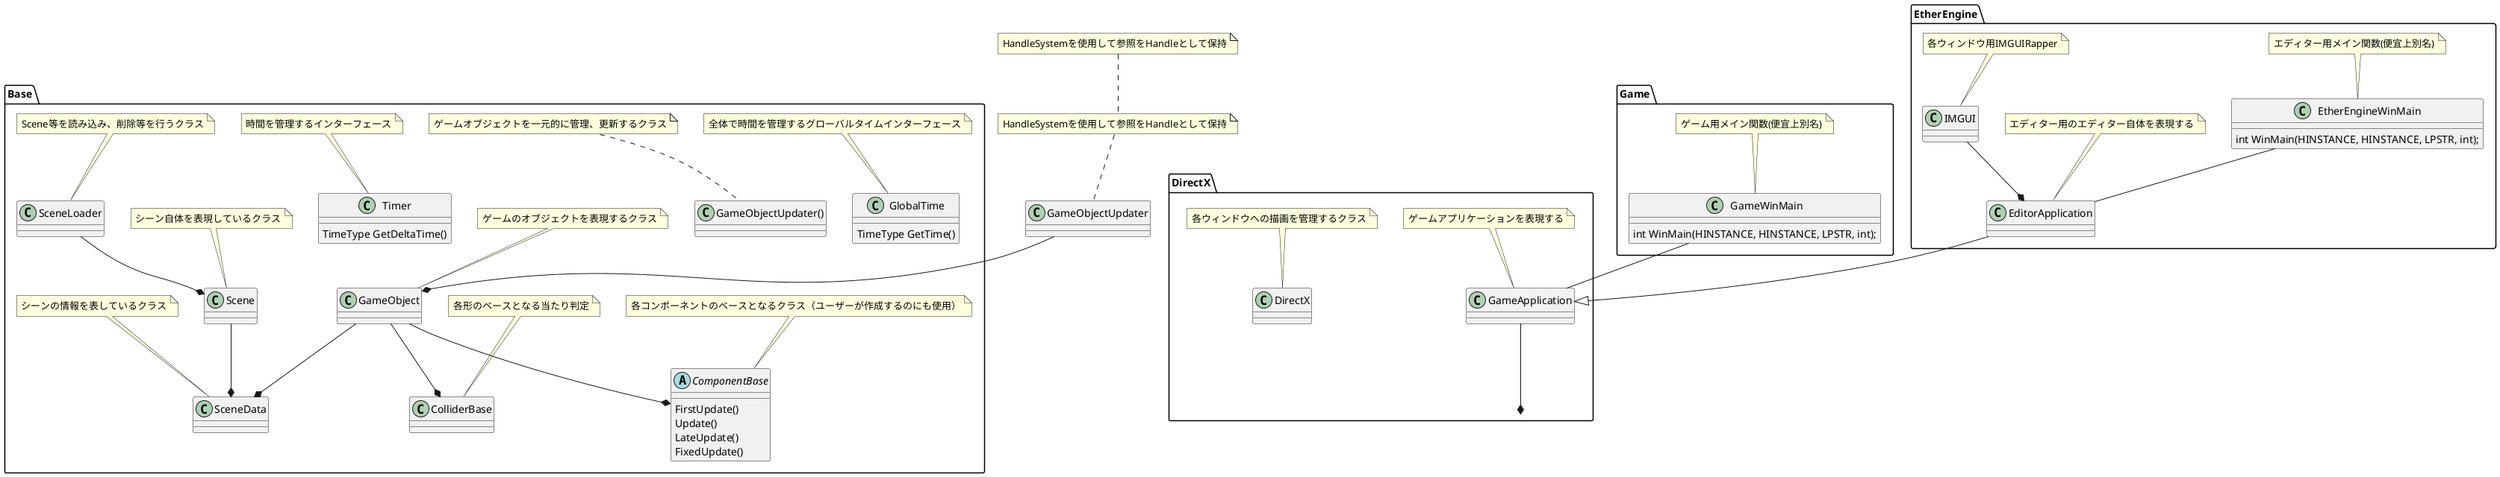 @startuml EtherEngine
    package EtherEngine{
        class EtherEngineWinMain{ 
            int WinMain(HINSTANCE, HINSTANCE, LPSTR, int);
        }
        note top: エディター用メイン関数(便宜上別名)

        class EditorApplication{
        }
        note top: エディター用のエディター自体を表現する
        class IMGUI{
        }
        note top: 各ウィンドウ用IMGUIRapper
    }

    package Game{
        class GameWinMain{
            int WinMain(HINSTANCE, HINSTANCE, LPSTR, int);
        }
        note top: ゲーム用メイン関数(便宜上別名)
    }

    package DirectX{
        class GameApplication{            
        }
        note top: ゲームアプリケーションを表現する

        class DirectX{
        }
        note top: 各ウィンドウへの描画を管理するクラス
    }

    package Base{
        class GlobalTime{
            TimeType GetTime()
        }
        note top: 全体で時間を管理するグローバルタイムインターフェース

        class GameObjectUpdater(){

        }
        note top: ゲームオブジェクトを一元的に管理、更新するクラス

        class SceneLoader{

        }
        note top: Scene等を読み込み、削除等を行うクラス

        class Timer{
            TimeType GetDeltaTime()
        }
        note top: 時間を管理するインターフェース

        class GameObject{
        }
        note top: ゲームのオブジェクトを表現するクラス

        abstract class ComponentBase{
            FirstUpdate()
            Update()
            LateUpdate()
            FixedUpdate()
        }
        note top: 各コンポーネントのベースとなるクラス（ユーザーが作成するのにも使用）

        class ColliderBase{
        }
        note top: 各形のベースとなる当たり判定

        class SceneData{
        }
        note top: シーンの情報を表しているクラス

        class Scene{
        }
        note top: シーン自体を表現しているクラス
    }

'関連
GameWinMain -- GameApplication
EtherEngineWinMain -- EditorApplication
'コンポジション
GameObjectUpdater --* GameObject
GameObject --* SceneData
GameObject --* ComponentBase 
note top: HandleSystemを使用して参照をHandleとして保持
GameObject --* ColliderBase
note top: HandleSystemを使用して参照をHandleとして保持
SceneLoader --* Scene
Scene --* SceneData
GameApplication --* DirectX
IMGUI --* EditorApplication
'汎化
EditorApplication --|> GameApplication
'実現

@enduml